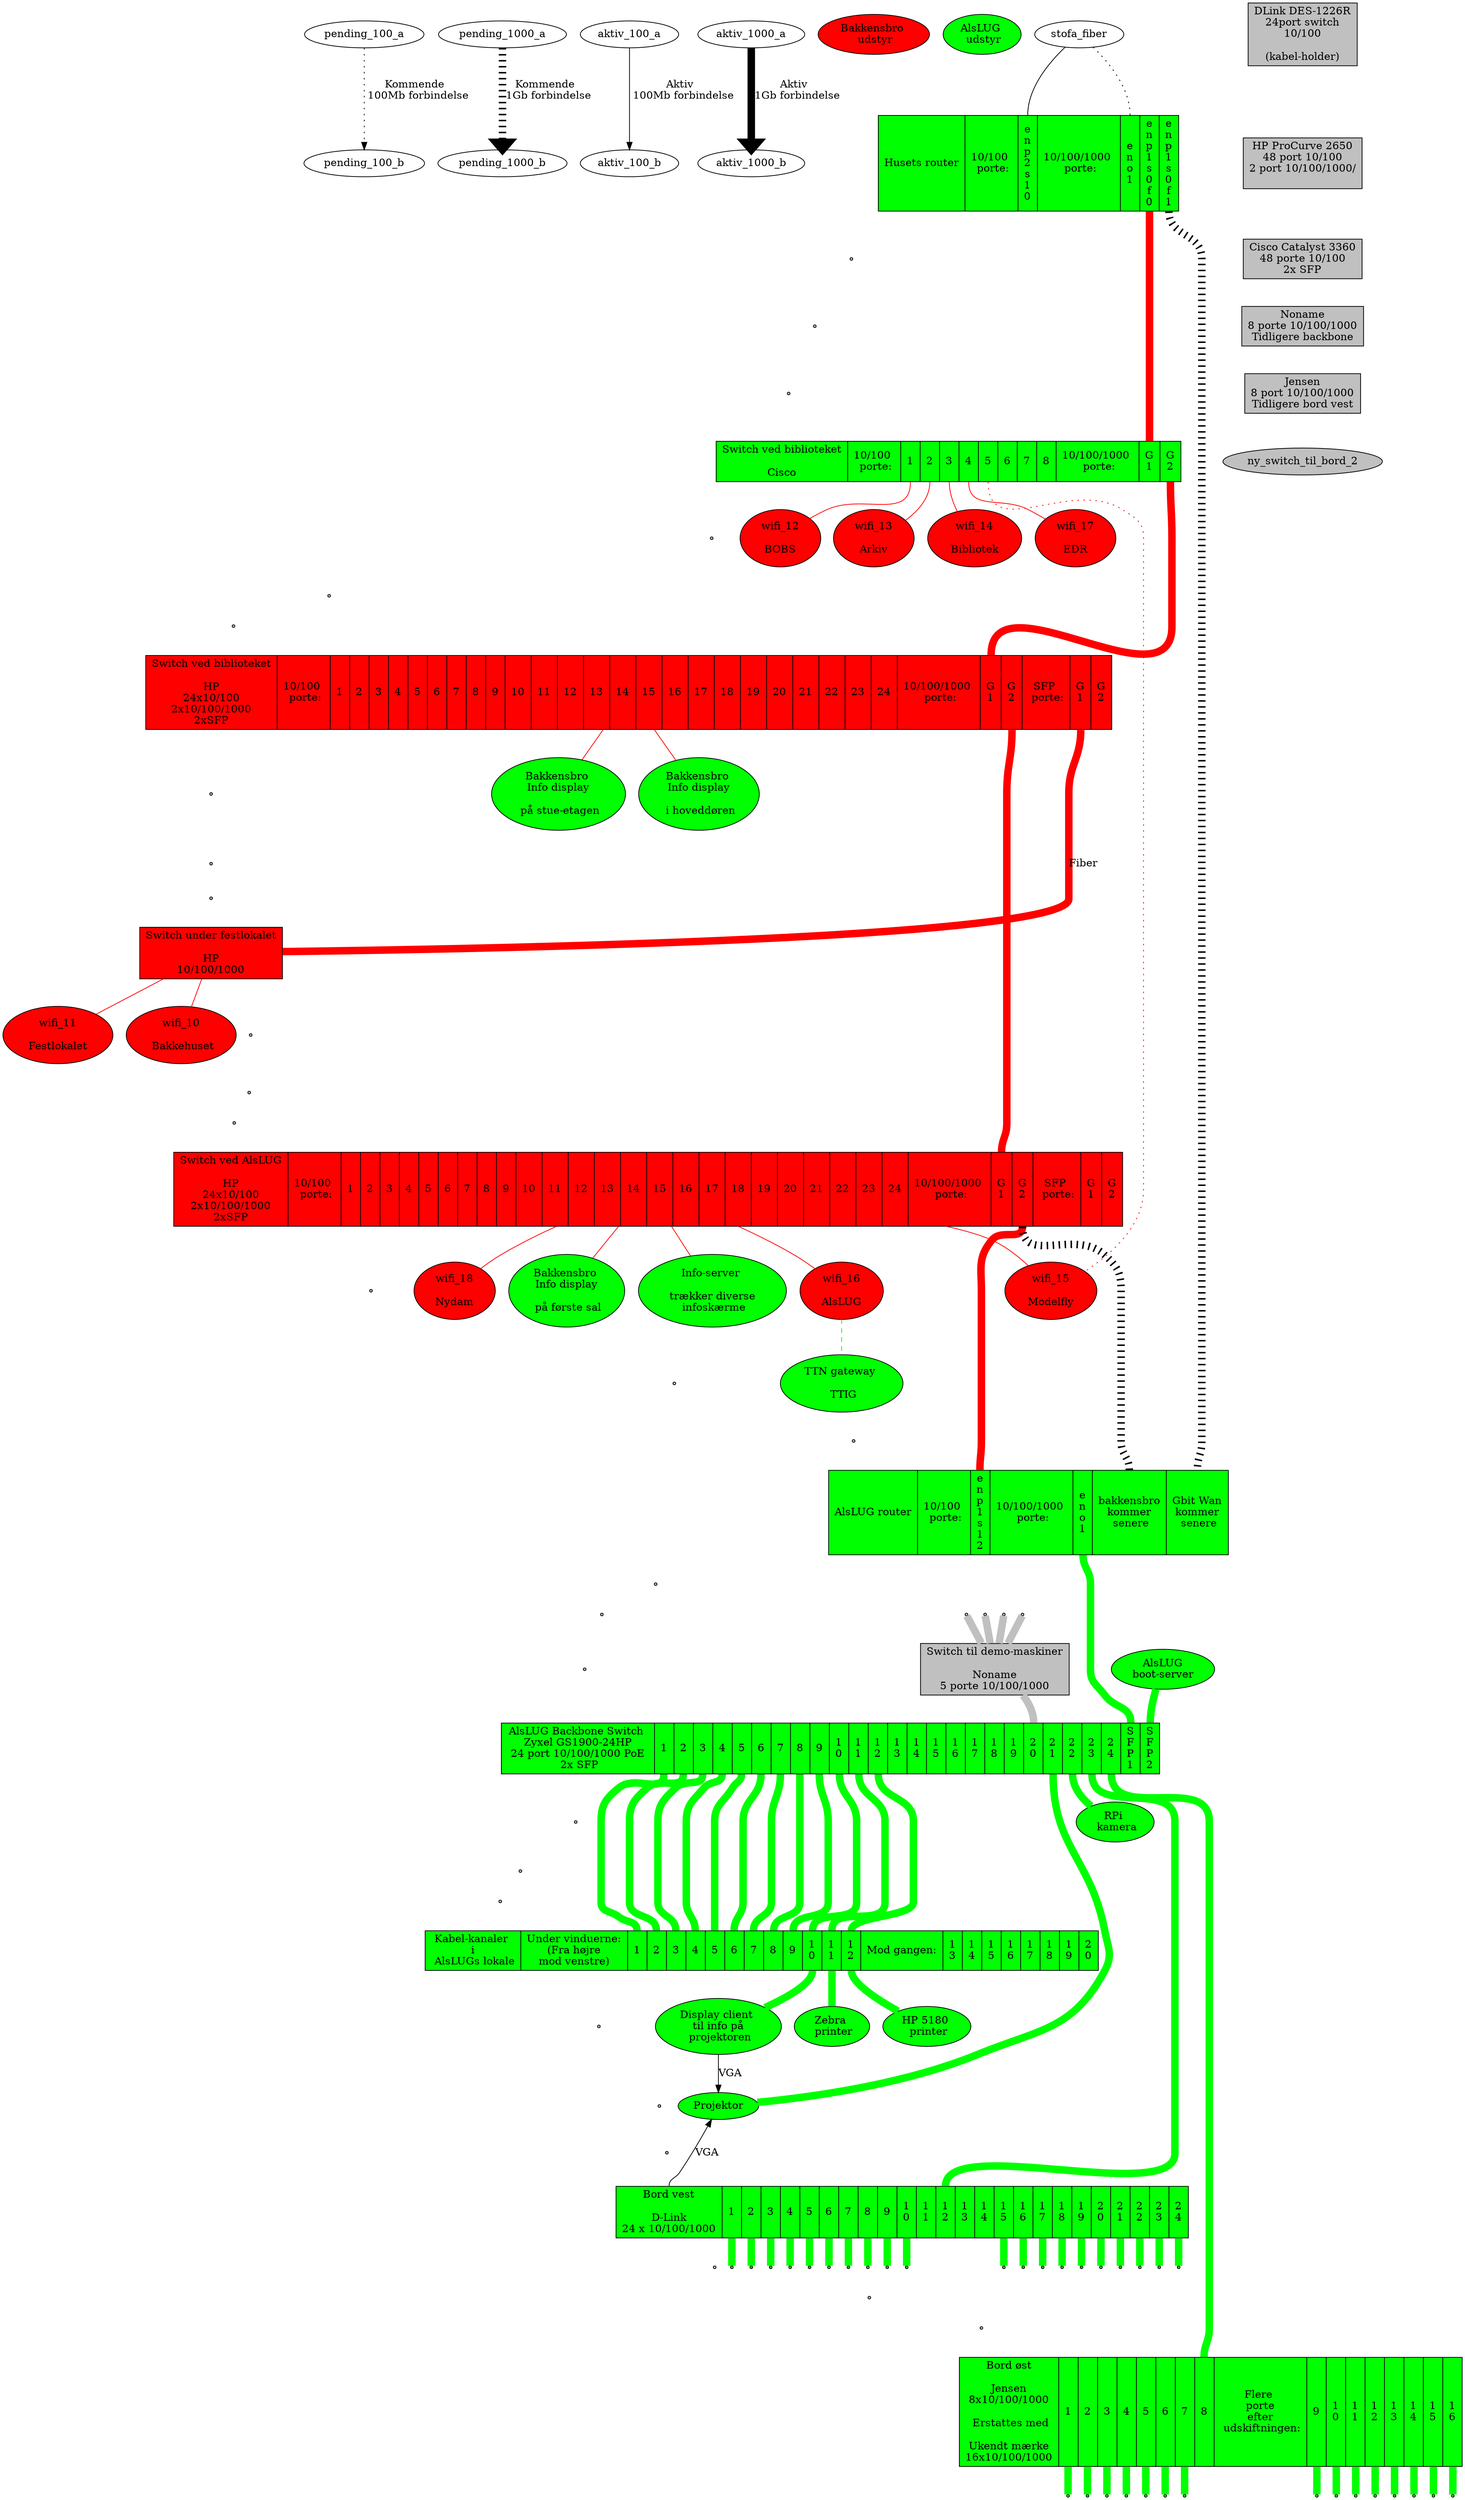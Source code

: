 digraph xxx {
  pending_100_a -> pending_100_b	[ penwidth=1 style=dotted label="Kommende \n 100Mb forbindelse"]
  pending_1000_a -> pending_1000_b	[ penwidth=10 style=dotted label="Kommende \n 1Gb forbindelse"]
  aktiv_100_a -> aktiv_100_b		[ penwidth=1 label="Aktiv \n 100Mb forbindelse"]
  aktiv_1000_a -> aktiv_1000_b		[ penwidth=10 label="Aktiv \n 1Gb forbindelse"]

  bakkensbro	[ style=filled fillcolor=red label="Bakkensbro \n udstyr" ];
  alslug	[ style=filled fillcolor=green label="AlsLUG \n udstyr" ];
  
  edge [ dir=none penwidth=100 ];
  node [ style=filled fillcolor=red ];
  husets_router [ fillcolor=green shape=record label="<head> Husets router
				| 10/100 \n porte:
				| <enp2s10>  e\nn\np\n2\ns\n1\n0
				| 10/100/1000 \n porte:
  				| <eno1>     e\nn\no\n1
				| <enp1s0f0> e\nn\np\n1\ns\n0\nf\n0
				| <enp1s0f1> e\nn\np\n1\ns\n0\nf\n1
  				" ];
  cisco_switch [ fillcolor=green shape=record label="<head> Switch ved biblioteket\n\nCisco
				| 10/100 \n porte:
  				| <1> 1
  				| <2> 2
  				| <3> 3
  				| <4> 4
  				| <5> 5
  				| <6> 6
  				| <7> 7
  				| <8> 8
				| 10/100/1000 \n porte:
  				| <gi1> G\n1
  				| <gi2> G\n2
				" ];
  husets_switch_1 [ shape=record label="<head>Switch ved biblioteket\n\nHP\n24x10/100\n2x10/100/1000\n2xSFP
				| 10/100 \n porte:
  				| <1> 1
  				| <2> 2
  				| <3> 3
  				| <4> 4
  				| <5> 5
  				| <6> 6
  				| <7> 7
  				| <8> 8
  				| <9> 9
  				| <10> 10
  				| <11> 11
  				| <12> 12
  				| <13> 13
  				| <14> 14
  				| <15> 15
  				| <16> 16
  				| <17> 17
  				| <18> 18
  				| <19> 19
  				| <20> 20
  				| <21> 21
  				| <22> 22
  				| <23> 23
  				| <24> 24
				| 10/100/1000 \n porte:
  				| <gi1> G\n1
  				| <gi2> G\n2
				| SFP \n porte:
  				| <sfp1> G\n1
  				| <sfp2> G\n2
  				" ];
  husets_switch_2 [ shape=record label="<head>Switch ved AlsLUG\n\nHP\n24x10/100\n2x10/100/1000\n2xSFP
				| 10/100 \n porte:
  				| <1> 1
  				| <2> 2
  				| <3> 3
  				| <4> 4
  				| <5> 5
  				| <6> 6
  				| <7> 7
  				| <8> 8
  				| <9> 9
  				| <10> 10
  				| <11> 11
  				| <12> 12
  				| <13> 13
  				| <14> 14
  				| <15> 15
  				| <16> 16
  				| <17> 17
  				| <18> 18
  				| <19> 19
  				| <20> 20
  				| <21> 21
  				| <22> 22
  				| <23> 23
  				| <24> 24
				| 10/100/1000 \n porte:
  				| <gi1> G\n1
  				| <gi2> G\n2
				| SFP \n porte:
  				| <sfp1> G\n1
  				| <sfp2> G\n2
  				" ];
  festlokale_switch [ shape=box label="Switch under festlokalet\n\nHP\n10/100/1000" ];
  wifi_10 [ label=" wifi_10 \n\n Bakkehuset"                  ];
  wifi_11 [ label=" wifi_11 \n\n Festlokalet "                ];
  wifi_12 [ label=" wifi_12 \n\n BOBS "                       ];
  wifi_13 [ label=" wifi_13 \n\n Arkiv "                      ];
  wifi_14 [ label=" wifi_14 \n\n Bibliotek "                  ];
  wifi_15 [ label=" wifi_15 \n\n Modelfly "                   ];
  wifi_16 [ label=" wifi_16 \n\n AlsLUG "                     ];
  wifi_17 [ label=" wifi_17 \n\n EDR "                        ];
  wifi_18 [ label=" wifi_18 \n\n Nydam "                      ];
  
  node [ style=filled fillcolor=green ];
  AlsLUG_TTIG		[ label="TTN gateway \n\n TTIG"					];
  bakkensbro_info_doer	[ label="Bakkensbro \n Info display \n\n i hoveddøren"		];
  bakkensbro_info_stuen	[ label="Bakkensbro \n Info display \n\n på stue-etagen"	];
  bakkensbro_info_1_sal	[ label="Bakkensbro \n Info display \n\n på første sal"		];
  info_server		[ label="Info-server \n\n trækker diverse \n infoskærme"	];
  alslug_router [ shape=record label="<head> AlsLUG router
				| 10/100 \n porte:
  				| <enp1s12>    e\nn\np\n1\ns\n1\n2
				| 10/100/1000 \n porte:
				| <eno1>       e\nn\no\n1
				| <bakkensbro> bakkensbro\nkommer\n senere
				| <g_wan>      Gbit Wan\nkommer\n senere
				" ];
  husets_router:enp1s0f1 -> alslug_router:g_wan [ style=dotted penwidth=10];
  alslug_router:bakkensbro -> husets_switch_2:gi2 [ style=dotted penwidth=10];
  alslug_gl_bootserver [ label="AlsLUG\nboot-server" ];
  alslug_projektor_client [ label="Display client \n til info på \n projektoren" ];
  alslug_backbone_switch [ shape=record label="<head> AlsLUG Backbone Switch \n Zyxel GS1900-24HP \n 24 port 10/100/1000 PoE \n 2x SFP
  				|<1> 1
				|<2> 2
				|<3> 3
				|<4> 4
				|<5> 5
				|<6> 6
				|<7> 7
				|<8> 8
				|<9> 9
				|<10> 1\n0
				|<11> 1\n1
				|<12> 1\n2
				|<13> 1\n3
				|<14> 1\n4
				|<15> 1\n5
				|<16> 1\n6
				|<17> 1\n7
				|<18> 1\n8
				|<19> 1\n9
				|<20> 2\n0
				|<21> 2\n1
				|<22> 2\n2
				|<23> 2\n3
				|<24> 2\n4
				|<sfp1> S\nF\nP\n1
				|<sfp2> S\nF\nP\n2
				"];
  alslug_kabelkanaler  [ shape=record label="<head> Kabel-kanaler \n i \n AlsLUGs lokale
  				| Under vinduerne:\n(Fra højre\nmod venstre)
  				| <1> 1 | <2> 2 | <3> 3 | <4> 4
				| <5> 5 | <6> 6 | <7> 7 | <8> 8
				| <9> 9 | <10> 1\n0 | <11> 1\n1 | <12>1\n2
				| Mod gangen:
				| <13> 1\n3 | <14> 1\n4 | <15> 1\n5 | <16> 1\n6
				| <17> 1\n7 | <18> 1\n8 | <19> 1\n9 | <20> 2\n0
				"];	
  {
    edge [ color=green style=solid penwidth=10 ];
    alslug_backbone_switch:1 -> alslug_kabelkanaler:1;
    alslug_backbone_switch:2 -> alslug_kabelkanaler:2;
    alslug_backbone_switch:3 -> alslug_kabelkanaler:3;
    alslug_backbone_switch:4 -> alslug_kabelkanaler:4;
    alslug_backbone_switch:5 -> alslug_kabelkanaler:5;
    alslug_backbone_switch:6 -> alslug_kabelkanaler:6;
    alslug_backbone_switch:7 -> alslug_kabelkanaler:7;
    alslug_backbone_switch:8 -> alslug_kabelkanaler:8;
    alslug_backbone_switch:9 -> alslug_kabelkanaler:9;
    alslug_backbone_switch:10 -> alslug_kabelkanaler:10;
    alslug_backbone_switch:11 -> alslug_kabelkanaler:11;
    alslug_backbone_switch:12 -> alslug_kabelkanaler:12;
  }
  alslug_projektor [ label="Projektor" ]
  alslug_hp5180 [ label="HP 5180 \n printer" ]
  alslug_zebra [ label="Zebra \n printer" ]
  RPi_camera [ label="RPi \n kamera" ]
  bord_1 [ shape=record label="<head> Bord vest\n\nD-Link\n24 x 10/100/1000
				| <1> 1
				| <2> 2
				| <3> 3
				| <4> 4
				| <5> 5
				| <6> 6
				| <7> 7
				| <8> 8
				| <9> 9
				| <10> 1\n0
			
				| <11> 1\n1
				| <12> 1\n2
				| <13> 1\n3
				| <14> 1\n4
			
				| <15> 1\n5
				| <16> 1\n6
				| <17> 1\n7
				| <18> 1\n8
				| <19> 1\n9
				| <20> 2\n0
				| <21> 2\n1
				| <22> 2\n2
				| <23> 2\n3
				| <24> 2\n4
				"];
  {
    node [ shape=point ];
    edge [ color=green penwidth=10];
    bord_1:1 -> _bord_1_1;
    bord_1:2 -> _bord_1_2;
    bord_1:3 -> _bord_1_3;
    bord_1:4 -> _bord_1_4;
    bord_1:5 -> _bord_1_5;
    bord_1:6 -> _bord_1_6;
    bord_1:7 -> _bord_1_7;
    bord_1:8 -> _bord_1_8;
    bord_1:9 -> _bord_1_9;
    bord_1:10 -> _bord_1_10;

    bord_1:15 -> _bord_1_15;
    bord_1:16 -> _bord_1_16;
    bord_1:17 -> _bord_1_17;
    bord_1:18 -> _bord_1_18;
    bord_1:19 -> _bord_1_19;
    bord_1:20 -> _bord_1_20;
    bord_1:21 -> _bord_1_21;
    bord_1:22 -> _bord_1_22;
    bord_1:23 -> _bord_1_23;
    bord_1:24 -> _bord_1_24;
  }
  bord_2 [ shape=record label="<head> Bord øst\n\nJensen\n8x10/100/1000\n\n Erstattes med\n\nUkendt mærke\n16x10/100/1000
				| <1> 1
				| <2> 2
				| <3> 3
				| <4> 4
				| <5> 5
				| <6> 6
				| <7> 7
				| <8> 8
				| Flere \n porte \n efter \n udskiftningen:
				| <9> 9
				| <10> 1\n0
				| <11> 1\n1
				| <12> 1\n2
				| <13> 1\n3
				| <14> 1\n4
				| <15> 1\n5
				| <16> 1\n6
				"];
  {
    node [ shape=point ];
    edge [ color=green penwidth=10];
    bord_2:1 -> _bord_2_1;
    bord_2:2 -> _bord_2_2;
    bord_2:3 -> _bord_2_3;
    bord_2:4 -> _bord_2_4;
    bord_2:5 -> _bord_2_5;
    bord_2:6 -> _bord_2_6;
    bord_2:7 -> _bord_2_7;
//  bord_2:8 -> _bord_2_8;
    bord_2:9 -> _bord_2_9;
    bord_2:10 -> _bord_2_10;
    bord_2:11 -> _bord_2_11;
    bord_2:12 -> _bord_2_12;
    bord_2:13 -> _bord_2_13;
    bord_2:14 -> _bord_2_14;
    bord_2:15 -> _bord_2_15;
    bord_2:16 -> _bord_2_16;
  }
 
  // Udstyr som pt ikke bruges
  node [ style=filled fillcolor=gray ];
  switch_24p      [ shape=box label="DLink DES-1226R\n24port switch\n10/100\n\n(kabel-holder)"];
  switch_48p      [ shape=box label="HP ProCurve 2650\n48 port 10/100\n2 port 10/100/1000/
  "];
  switch_48p_poe  [ shape=box label="Cisco Catalyst 3360\n48 porte 10/100\n2x SFP"];
  switch_5p       [ shape=box label="Switch til demo-maskiner\n\nNoname\n5 porte 10/100/1000" ];
  switch_8p       [ shape=box label="Noname\n8 porte 10/100/1000\nTidligere backbone" ];
  switch_8p_vest    [ shape=box label="Jensen\n8 port 10/100/1000\nTidligere bord vest" ];
  
  switch_24p -> switch_48p -> switch_48p_poe -> switch_8p -> switch_8p_vest -> ny_switch_til_bord_2 [ color=invis ];
  
  
  node [ style=normal ];
  // Internet forbindelser
  stofa_fiber -> husets_router:enp2s10	[ penwidth=1 fillcolor=black style=filled ];
  stofa_fiber -> husets_router:eno1	[ penwidth=1 fillcolor=black style=dotted ];
  
  // Husets forbindelser
  edge  [ color=red style=solid ];
  husets_router:enp1s0f0 -> cisco_switch:gi1                                                                                     [ penwidth=10 ];
                            cisco_switch:1 ->                                                                            wifi_12 [ penwidth=1 ];
                            cisco_switch:2 ->                                                                            wifi_13 [ penwidth=1 ];
                            cisco_switch:3 ->                                                                            wifi_14 [ penwidth=1 ];
                            cisco_switch:4 ->                                                                            wifi_17 [ penwidth=1 ];
                            cisco_switch:gi2 -> husets_switch_1:gi1                                                              [ penwidth=10 ];
                                                husets_switch_1 -> bakkensbro_info_doer                                          [ penwidth=1 ];
                                                husets_switch_1 -> bakkensbro_info_stuen                                         [ penwidth=1 ];
                                                husets_switch_1:sfp1 -> festlokale_switch:sfp1                                   [ penwidth=10 label="Fiber" ];
                                                                        festlokale_switch ->                             wifi_10 [ penwidth=1 ];
                                                                        festlokale_switch ->                             wifi_11 [ penwidth=1 ];
                                                husets_switch_1:gi2 -> husets_switch_2:gi1                                       [ penwidth=10 color=red ];
                                                                       husets_switch_2:gi2 -> alslug_router:enp1s12              [ penwidth=10 color=red ];
                                                                       husets_switch_2 ->                                wifi_15 [ penwidth=1 ];
                            cisco_switch:5 ->                                                                            wifi_15 [ penwidth=1 style=dotted ];
                                                                       husets_switch_2 ->                                wifi_16 [ penwidth=1 ];
                                                                       husets_switch_2 ->                                wifi_18 [ penwidth=1 ];
                                                                       husets_switch_2 -> bakkensbro_info_1_sal                  [ penwidth=1 ];
                                                                       husets_switch_2 -> info_server                            [ penwidth=1 ];


  // Interne forbindelser
  edge [ color=green style=solid penwidth=10 ];
  node [ shape=point ];
  
  alslug_router:eno1   -> alslug_backbone_switch:sfp1;
  alslug_gl_bootserver -> alslug_backbone_switch:sfp2;
  { demo_1 demo_2 demo_3 demo_4 } -> switch_5p -> alslug_backbone_switch:20 [ color=gray ];
  alslug_kabelkanaler:12 -> alslug_hp5180;
  alslug_kabelkanaler:11 -> alslug_zebra;
  alslug_kabelkanaler:10 -> alslug_projektor_client;
  alslug_backbone_switch:21 -> alslug_projektor;
  alslug_backbone_switch:22 -> RPi_camera;
  alslug_backbone_switch:23 -> bord_1:12;
  alslug_backbone_switch:24 -> bord_2:8;

  alslug_projektor_client -> alslug_projektor [ color=black penwidth=1 label="VGA" dir=forward ];
  alslug_projektor -> bord_1:head [ color=black penwidth=1 label="VGA" dir=back ];
  wifi_16 -> AlsLUG_TTIG [ penwidth=1 style=dashed ];
  
  {
    edge [ color=invis ];		node [ shape=point ];
//    node [ shape=star label="" ];	edge [ color=cyan ];
    husets_router:head
			-> _X_1_ -> _Y_1_ -> _Z_1_ -> cisco_switch:head
			-> _X_2_ -> _Y_2_ -> _Z_2_ -> husets_switch_1:head
			-> _X_3_ -> _Y_3_ -> _Z_3_ -> festlokale_switch:head
			-> _X_4_ -> _Y_4_ -> _Z_4_ -> husets_switch_2:head
			-> _X_5_ -> _Y_5_ -> _Z_5_ -> alslug_router:head
			-> _X_6_ -> _Y_6_ -> _Z_6_ -> alslug_backbone_switch:head
			-> _X_7_ -> _Y_7_ -> _Z_7_ -> alslug_kabelkanaler:head
			-> _X_8_ -> _Y_8_ -> _Z_8_ -> bord_1:head
			-> _X_9_ -> _Y_9_ -> _Z_9_ -> bord_2:head
			;
  }

  subgraph {
    rank = same;
#    alslug_projektor;
#    alslug_hp5180;
    alslug_backbone_switch;
  }
}

